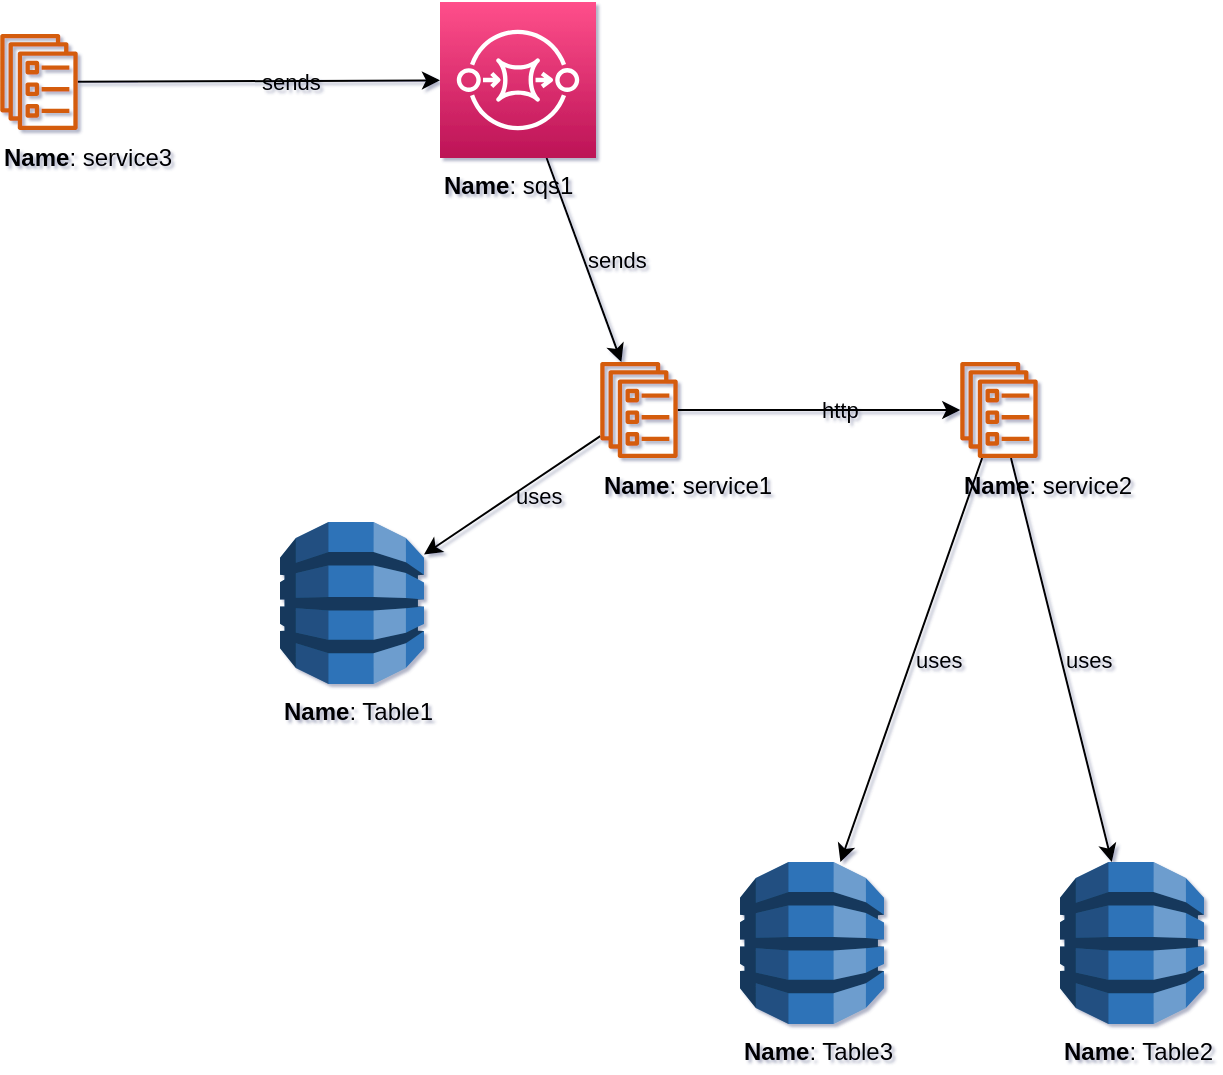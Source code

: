 <mxfile version="20.5.3" type="embed"><diagram id="diagram_1" name="AWS components"><mxGraphModel dx="1992" dy="1684" grid="1" gridSize="10" guides="1" tooltips="1" connect="1" arrows="1" fold="1" page="1" pageScale="1" pageWidth="850" pageHeight="1100" math="0" shadow="1"><root><mxCell id="0"/><mxCell id="1" parent="0"/><mxCell id="edge:ecs_service:service1:to:ecs_service:service2" style="jettySize=auto;html=1;startArrow=none;endArrow=classic;" parent="1" source="vertex:ecs_service:service1" target="vertex:ecs_service:service2" edge="2"><mxGeometry as="geometry"/></mxCell><mxCell id="label:ecs_service:service1:to:ecs_service:service2" value="http" style="edgeLabel;html=1;align=left;verticalAlign=middle;resizable=0;points=[];labelBackgroundColor=none;" parent="edge:ecs_service:service1:to:ecs_service:service2" vertex="1" connectable="0"><mxGeometry relative="1" as="geometry"><mxPoint as="offset"/></mxGeometry></mxCell><mxCell id="edge:ecs_service:service1:to:dynamo:Table1" style="jettySize=auto;html=1;startArrow=none;endArrow=classic;" parent="1" source="vertex:ecs_service:service1" target="vertex:dynamo:Table1" edge="2"><mxGeometry as="geometry"/></mxCell><mxCell id="label:ecs_service:service1:to:dynamo:Table1" value="uses" style="edgeLabel;html=1;align=left;verticalAlign=middle;resizable=0;points=[];labelBackgroundColor=none;" parent="edge:ecs_service:service1:to:dynamo:Table1" vertex="1" connectable="0"><mxGeometry relative="1" as="geometry"><mxPoint as="offset"/></mxGeometry></mxCell><mxCell id="edge:ecs_service:service2:to:dynamo:Table2" style="jettySize=auto;html=1;startArrow=none;endArrow=classic;" parent="1" source="vertex:ecs_service:service2" target="vertex:dynamo:Table2" edge="2"><mxGeometry as="geometry"/></mxCell><mxCell id="label:ecs_service:service2:to:dynamo:Table2" value="uses" style="edgeLabel;html=1;align=left;verticalAlign=middle;resizable=0;points=[];labelBackgroundColor=none;" parent="edge:ecs_service:service2:to:dynamo:Table2" vertex="1" connectable="0"><mxGeometry relative="1" as="geometry"><mxPoint as="offset"/></mxGeometry></mxCell><mxCell id="edge:ecs_service:service2:to:dynamo:Table3" style="jettySize=auto;html=1;startArrow=none;endArrow=classic;" parent="1" source="vertex:ecs_service:service2" target="vertex:dynamo:Table3" edge="2"><mxGeometry as="geometry"/></mxCell><mxCell id="label:ecs_service:service2:to:dynamo:Table3" value="uses" style="edgeLabel;html=1;align=left;verticalAlign=middle;resizable=0;points=[];labelBackgroundColor=none;" parent="edge:ecs_service:service2:to:dynamo:Table3" vertex="1" connectable="0"><mxGeometry relative="1" as="geometry"><mxPoint as="offset"/></mxGeometry></mxCell><mxCell id="edge:ecs_service:service3:to:sqs:sqs1" style="jettySize=auto;html=1;startArrow=none;endArrow=classic;" parent="1" source="vertex:ecs_service:service3" target="vertex:sqs:sqs1" edge="2"><mxGeometry as="geometry"/></mxCell><mxCell id="label:ecs_service:service3:to:sqs:sqs1" value="sends" style="edgeLabel;html=1;align=left;verticalAlign=middle;resizable=0;points=[];labelBackgroundColor=none;" parent="edge:ecs_service:service3:to:sqs:sqs1" vertex="1" connectable="0"><mxGeometry relative="1" as="geometry"><mxPoint as="offset"/></mxGeometry></mxCell><mxCell id="edge:sqs:sqs1:to:ecs_service:service1" style="jettySize=auto;html=1;startArrow=none;endArrow=classic;" parent="1" source="vertex:sqs:sqs1" target="vertex:ecs_service:service1" edge="2"><mxGeometry as="geometry"/></mxCell><mxCell id="label:sqs:sqs1:to:ecs_service:service1" value="sends" style="edgeLabel;html=1;align=left;verticalAlign=middle;resizable=0;points=[];labelBackgroundColor=none;" parent="edge:sqs:sqs1:to:ecs_service:service1" vertex="1" connectable="0"><mxGeometry relative="1" as="geometry"><mxPoint as="offset"/></mxGeometry></mxCell><mxCell id="2" value="services" parent="0"/><mxCell id="vertex:ecs_service:service1" value="&lt;b&gt;Name&lt;/b&gt;: service1" style="sketch=0;outlineConnect=0;gradientColor=none;fillColor=#D45B07;strokeColor=none;dashed=0;verticalLabelPosition=bottom;verticalAlign=top;align=left;html=1;fontSize=12;fontStyle=0;aspect=fixed;pointerEvents=1;shape=mxgraph.aws4.ecs_service;" parent="2" vertex="1"><mxGeometry x="-220" y="-130" width="39" height="48" as="geometry"/></mxCell><mxCell id="vertex:ecs_service:service2" value="&lt;b&gt;Name&lt;/b&gt;: service2" style="sketch=0;outlineConnect=0;gradientColor=none;fillColor=#D45B07;strokeColor=none;dashed=0;verticalLabelPosition=bottom;verticalAlign=top;align=left;html=1;fontSize=12;fontStyle=0;aspect=fixed;pointerEvents=1;shape=mxgraph.aws4.ecs_service;" parent="2" vertex="1"><mxGeometry x="-40" y="-130" width="39" height="48" as="geometry"/></mxCell><mxCell id="vertex:ecs_service:service3" value="&lt;b&gt;Name&lt;/b&gt;: service3" style="sketch=0;outlineConnect=0;gradientColor=none;fillColor=#D45B07;strokeColor=none;dashed=0;verticalLabelPosition=bottom;verticalAlign=top;align=left;html=1;fontSize=12;fontStyle=0;aspect=fixed;pointerEvents=1;shape=mxgraph.aws4.ecs_service;" parent="2" vertex="1"><mxGeometry x="-520" y="-294" width="39" height="48" as="geometry"/></mxCell><mxCell id="3" value="data" parent="0"/><mxCell id="vertex:dynamo:Table1" value="&lt;b&gt;Name&lt;/b&gt;: Table1" style="outlineConnect=0;dashed=0;verticalLabelPosition=bottom;verticalAlign=top;align=left;html=1;shape=mxgraph.aws3.dynamo_db;fillColor=#2E73B8;gradientColor=none;" parent="3" vertex="1"><mxGeometry x="-380" y="-50" width="72" height="81" as="geometry"/></mxCell><mxCell id="vertex:dynamo:Table2" value="&lt;b&gt;Name&lt;/b&gt;: Table2" style="outlineConnect=0;dashed=0;verticalLabelPosition=bottom;verticalAlign=top;align=left;html=1;shape=mxgraph.aws3.dynamo_db;fillColor=#2E73B8;gradientColor=none;" parent="3" vertex="1"><mxGeometry x="10" y="120" width="72" height="81" as="geometry"/></mxCell><mxCell id="vertex:dynamo:Table3" value="&lt;b&gt;Name&lt;/b&gt;: Table3" style="outlineConnect=0;dashed=0;verticalLabelPosition=bottom;verticalAlign=top;align=left;html=1;shape=mxgraph.aws3.dynamo_db;fillColor=#2E73B8;gradientColor=none;" parent="3" vertex="1"><mxGeometry x="-150" y="120" width="72" height="81" as="geometry"/></mxCell><mxCell id="4" value="streaming" parent="0"/><mxCell id="vertex:sqs:sqs1" value="&lt;b&gt;Name&lt;/b&gt;: sqs1" style="sketch=0;outlineConnect=0;gradientColor=#FF4F8B;gradientDirection=north;fillColor=#BC1356;strokeColor=#ffffff;dashed=0;verticalLabelPosition=bottom;verticalAlign=top;align=left;html=1;fontSize=12;fontStyle=0;aspect=fixed;shape=mxgraph.aws4.resourceIcon;resIcon=mxgraph.aws4.sqs;" parent="4" vertex="1"><mxGeometry x="-300" y="-310" width="78" height="78" as="geometry"/></mxCell></root></mxGraphModel></diagram></mxfile>